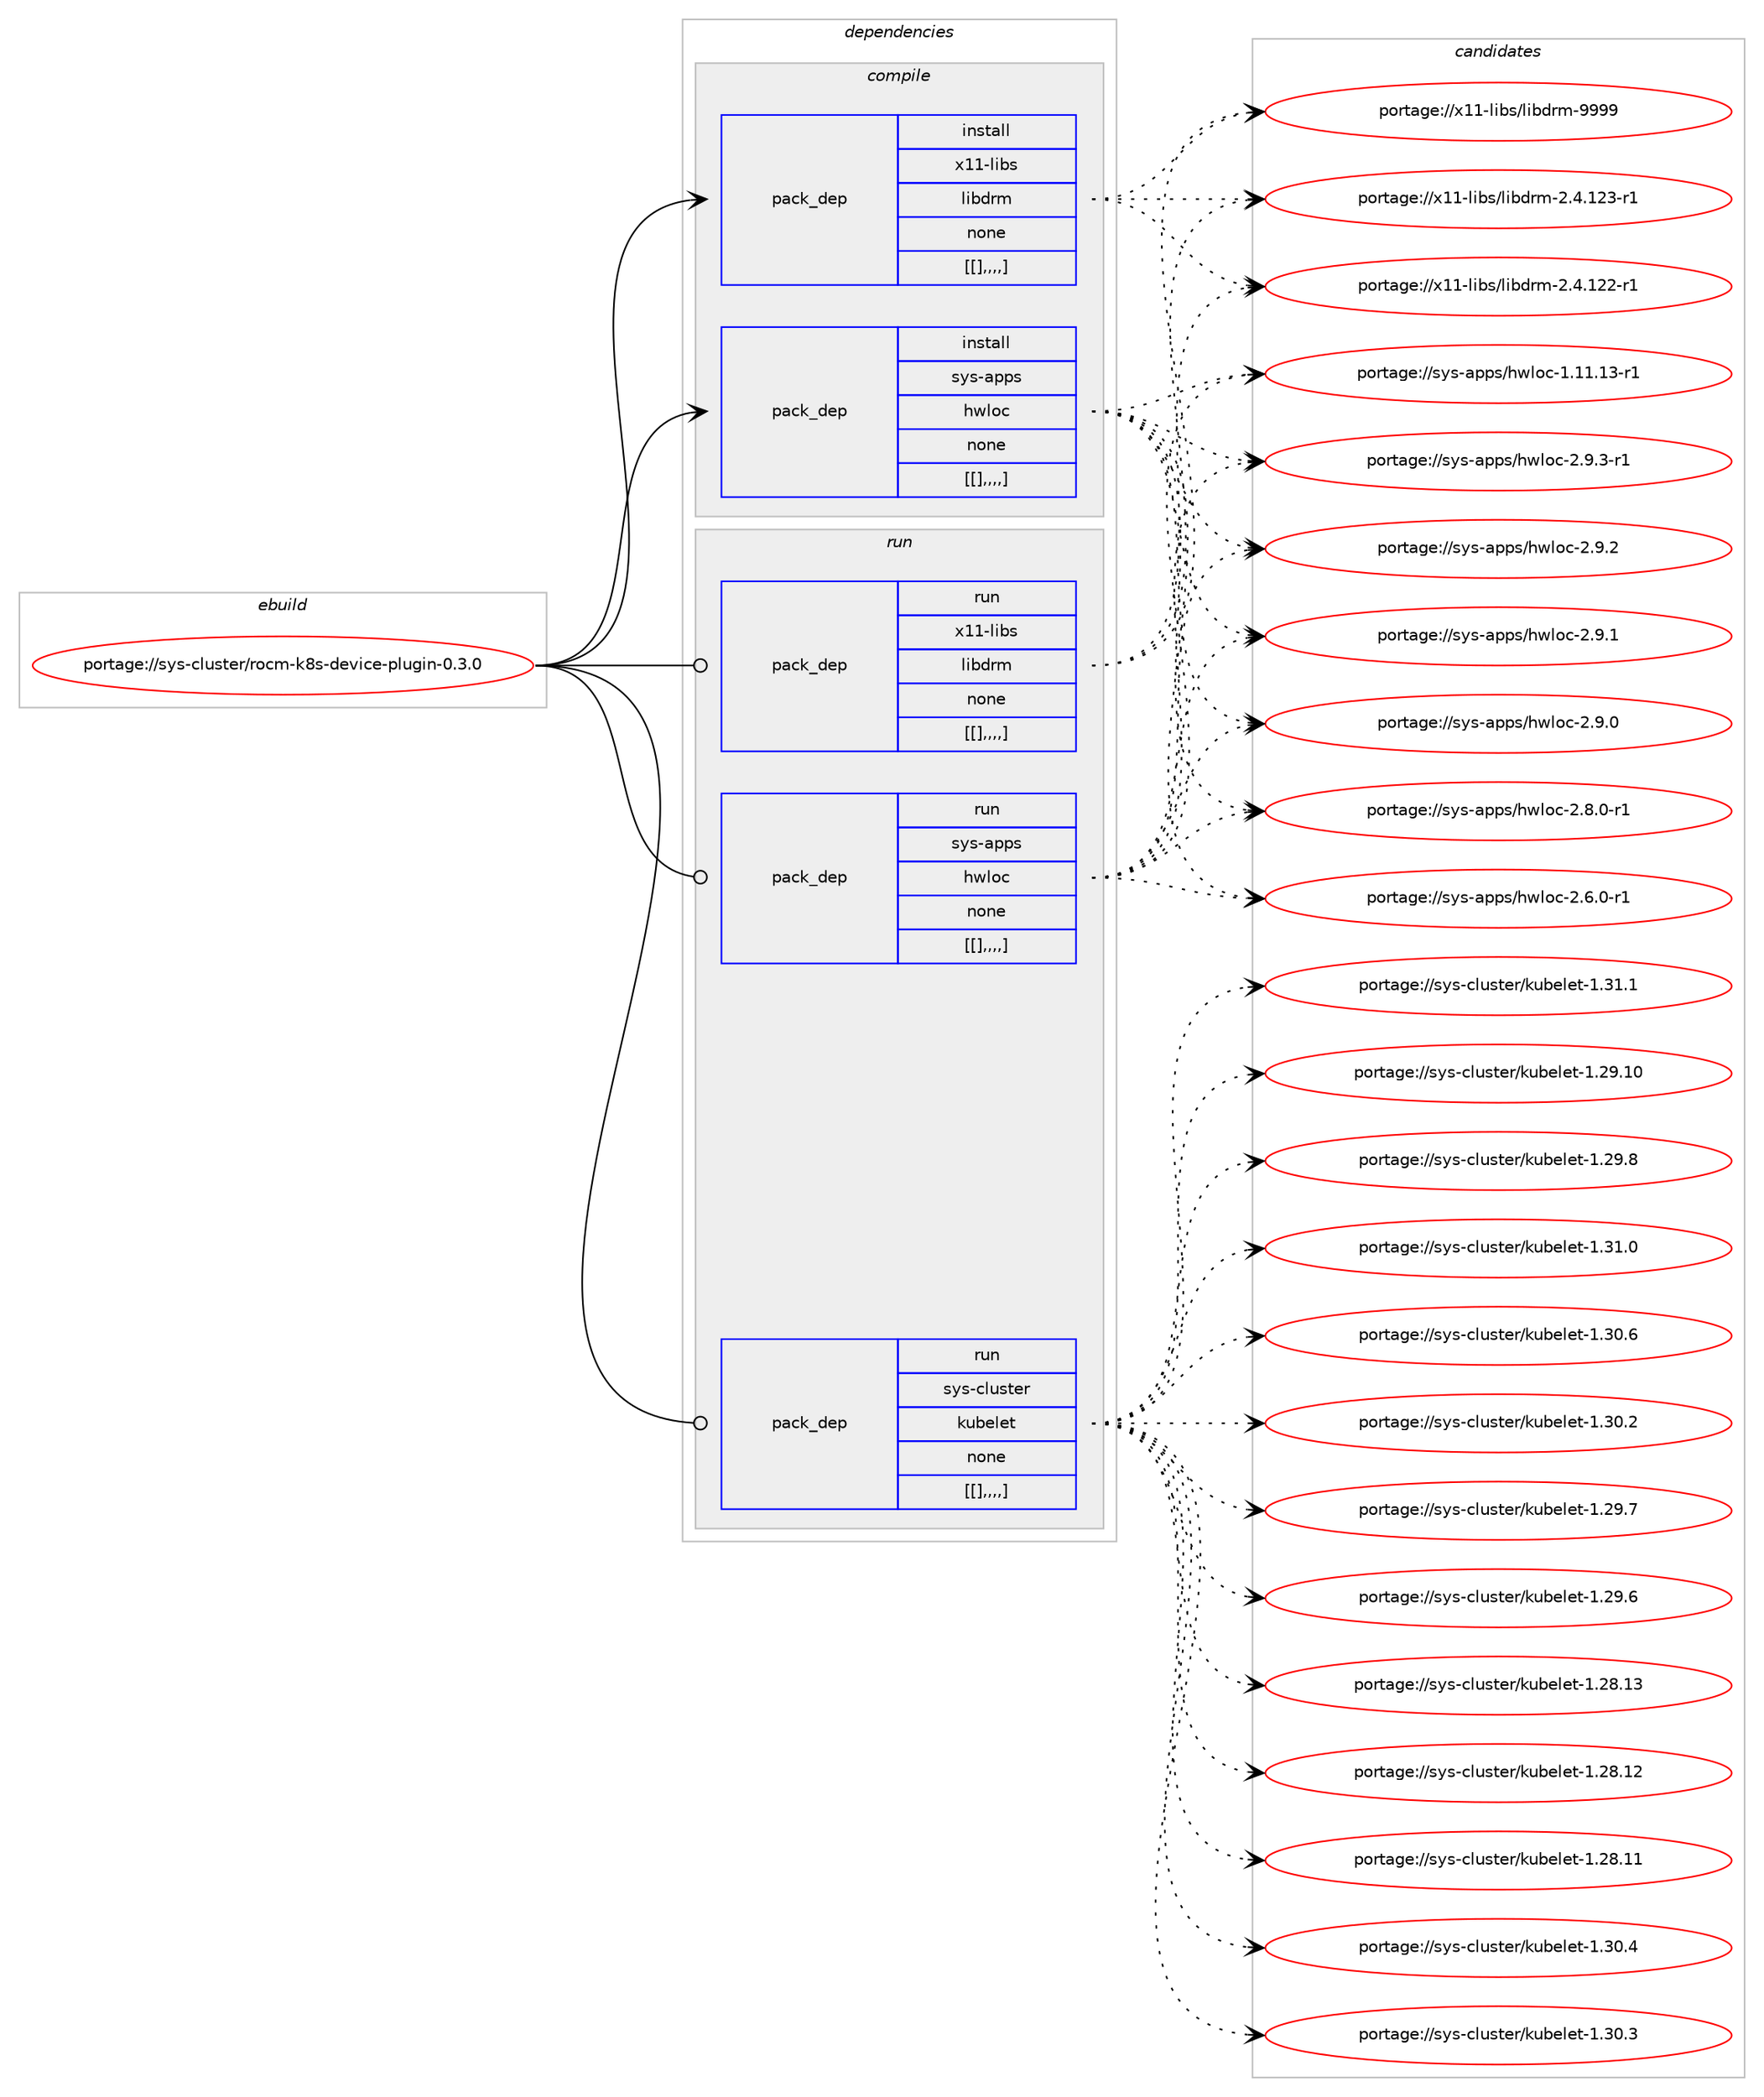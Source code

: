 digraph prolog {

# *************
# Graph options
# *************

newrank=true;
concentrate=true;
compound=true;
graph [rankdir=LR,fontname=Helvetica,fontsize=10,ranksep=1.5];#, ranksep=2.5, nodesep=0.2];
edge  [arrowhead=vee];
node  [fontname=Helvetica,fontsize=10];

# **********
# The ebuild
# **********

subgraph cluster_leftcol {
color=gray;
label=<<i>ebuild</i>>;
id [label="portage://sys-cluster/rocm-k8s-device-plugin-0.3.0", color=red, width=4, href="../sys-cluster/rocm-k8s-device-plugin-0.3.0.svg"];
}

# ****************
# The dependencies
# ****************

subgraph cluster_midcol {
color=gray;
label=<<i>dependencies</i>>;
subgraph cluster_compile {
fillcolor="#eeeeee";
style=filled;
label=<<i>compile</i>>;
subgraph pack330078 {
dependency454556 [label=<<TABLE BORDER="0" CELLBORDER="1" CELLSPACING="0" CELLPADDING="4" WIDTH="220"><TR><TD ROWSPAN="6" CELLPADDING="30">pack_dep</TD></TR><TR><TD WIDTH="110">install</TD></TR><TR><TD>sys-apps</TD></TR><TR><TD>hwloc</TD></TR><TR><TD>none</TD></TR><TR><TD>[[],,,,]</TD></TR></TABLE>>, shape=none, color=blue];
}
id:e -> dependency454556:w [weight=20,style="solid",arrowhead="vee"];
subgraph pack330123 {
dependency454617 [label=<<TABLE BORDER="0" CELLBORDER="1" CELLSPACING="0" CELLPADDING="4" WIDTH="220"><TR><TD ROWSPAN="6" CELLPADDING="30">pack_dep</TD></TR><TR><TD WIDTH="110">install</TD></TR><TR><TD>x11-libs</TD></TR><TR><TD>libdrm</TD></TR><TR><TD>none</TD></TR><TR><TD>[[],,,,]</TD></TR></TABLE>>, shape=none, color=blue];
}
id:e -> dependency454617:w [weight=20,style="solid",arrowhead="vee"];
}
subgraph cluster_compileandrun {
fillcolor="#eeeeee";
style=filled;
label=<<i>compile and run</i>>;
}
subgraph cluster_run {
fillcolor="#eeeeee";
style=filled;
label=<<i>run</i>>;
subgraph pack330143 {
dependency454622 [label=<<TABLE BORDER="0" CELLBORDER="1" CELLSPACING="0" CELLPADDING="4" WIDTH="220"><TR><TD ROWSPAN="6" CELLPADDING="30">pack_dep</TD></TR><TR><TD WIDTH="110">run</TD></TR><TR><TD>sys-apps</TD></TR><TR><TD>hwloc</TD></TR><TR><TD>none</TD></TR><TR><TD>[[],,,,]</TD></TR></TABLE>>, shape=none, color=blue];
}
id:e -> dependency454622:w [weight=20,style="solid",arrowhead="odot"];
subgraph pack330158 {
dependency454685 [label=<<TABLE BORDER="0" CELLBORDER="1" CELLSPACING="0" CELLPADDING="4" WIDTH="220"><TR><TD ROWSPAN="6" CELLPADDING="30">pack_dep</TD></TR><TR><TD WIDTH="110">run</TD></TR><TR><TD>sys-cluster</TD></TR><TR><TD>kubelet</TD></TR><TR><TD>none</TD></TR><TR><TD>[[],,,,]</TD></TR></TABLE>>, shape=none, color=blue];
}
id:e -> dependency454685:w [weight=20,style="solid",arrowhead="odot"];
subgraph pack330194 {
dependency454690 [label=<<TABLE BORDER="0" CELLBORDER="1" CELLSPACING="0" CELLPADDING="4" WIDTH="220"><TR><TD ROWSPAN="6" CELLPADDING="30">pack_dep</TD></TR><TR><TD WIDTH="110">run</TD></TR><TR><TD>x11-libs</TD></TR><TR><TD>libdrm</TD></TR><TR><TD>none</TD></TR><TR><TD>[[],,,,]</TD></TR></TABLE>>, shape=none, color=blue];
}
id:e -> dependency454690:w [weight=20,style="solid",arrowhead="odot"];
}
}

# **************
# The candidates
# **************

subgraph cluster_choices {
rank=same;
color=gray;
label=<<i>candidates</i>>;

subgraph choice329331 {
color=black;
nodesep=1;
choice115121115459711211211547104119108111994550465746514511449 [label="portage://sys-apps/hwloc-2.9.3-r1", color=red, width=4,href="../sys-apps/hwloc-2.9.3-r1.svg"];
choice11512111545971121121154710411910811199455046574650 [label="portage://sys-apps/hwloc-2.9.2", color=red, width=4,href="../sys-apps/hwloc-2.9.2.svg"];
choice11512111545971121121154710411910811199455046574649 [label="portage://sys-apps/hwloc-2.9.1", color=red, width=4,href="../sys-apps/hwloc-2.9.1.svg"];
choice11512111545971121121154710411910811199455046574648 [label="portage://sys-apps/hwloc-2.9.0", color=red, width=4,href="../sys-apps/hwloc-2.9.0.svg"];
choice115121115459711211211547104119108111994550465646484511449 [label="portage://sys-apps/hwloc-2.8.0-r1", color=red, width=4,href="../sys-apps/hwloc-2.8.0-r1.svg"];
choice115121115459711211211547104119108111994550465446484511449 [label="portage://sys-apps/hwloc-2.6.0-r1", color=red, width=4,href="../sys-apps/hwloc-2.6.0-r1.svg"];
choice1151211154597112112115471041191081119945494649494649514511449 [label="portage://sys-apps/hwloc-1.11.13-r1", color=red, width=4,href="../sys-apps/hwloc-1.11.13-r1.svg"];
dependency454556:e -> choice115121115459711211211547104119108111994550465746514511449:w [style=dotted,weight="100"];
dependency454556:e -> choice11512111545971121121154710411910811199455046574650:w [style=dotted,weight="100"];
dependency454556:e -> choice11512111545971121121154710411910811199455046574649:w [style=dotted,weight="100"];
dependency454556:e -> choice11512111545971121121154710411910811199455046574648:w [style=dotted,weight="100"];
dependency454556:e -> choice115121115459711211211547104119108111994550465646484511449:w [style=dotted,weight="100"];
dependency454556:e -> choice115121115459711211211547104119108111994550465446484511449:w [style=dotted,weight="100"];
dependency454556:e -> choice1151211154597112112115471041191081119945494649494649514511449:w [style=dotted,weight="100"];
}
subgraph choice329346 {
color=black;
nodesep=1;
choice1204949451081059811547108105981001141094557575757 [label="portage://x11-libs/libdrm-9999", color=red, width=4,href="../x11-libs/libdrm-9999.svg"];
choice12049494510810598115471081059810011410945504652464950514511449 [label="portage://x11-libs/libdrm-2.4.123-r1", color=red, width=4,href="../x11-libs/libdrm-2.4.123-r1.svg"];
choice12049494510810598115471081059810011410945504652464950504511449 [label="portage://x11-libs/libdrm-2.4.122-r1", color=red, width=4,href="../x11-libs/libdrm-2.4.122-r1.svg"];
dependency454617:e -> choice1204949451081059811547108105981001141094557575757:w [style=dotted,weight="100"];
dependency454617:e -> choice12049494510810598115471081059810011410945504652464950514511449:w [style=dotted,weight="100"];
dependency454617:e -> choice12049494510810598115471081059810011410945504652464950504511449:w [style=dotted,weight="100"];
}
subgraph choice329377 {
color=black;
nodesep=1;
choice115121115459711211211547104119108111994550465746514511449 [label="portage://sys-apps/hwloc-2.9.3-r1", color=red, width=4,href="../sys-apps/hwloc-2.9.3-r1.svg"];
choice11512111545971121121154710411910811199455046574650 [label="portage://sys-apps/hwloc-2.9.2", color=red, width=4,href="../sys-apps/hwloc-2.9.2.svg"];
choice11512111545971121121154710411910811199455046574649 [label="portage://sys-apps/hwloc-2.9.1", color=red, width=4,href="../sys-apps/hwloc-2.9.1.svg"];
choice11512111545971121121154710411910811199455046574648 [label="portage://sys-apps/hwloc-2.9.0", color=red, width=4,href="../sys-apps/hwloc-2.9.0.svg"];
choice115121115459711211211547104119108111994550465646484511449 [label="portage://sys-apps/hwloc-2.8.0-r1", color=red, width=4,href="../sys-apps/hwloc-2.8.0-r1.svg"];
choice115121115459711211211547104119108111994550465446484511449 [label="portage://sys-apps/hwloc-2.6.0-r1", color=red, width=4,href="../sys-apps/hwloc-2.6.0-r1.svg"];
choice1151211154597112112115471041191081119945494649494649514511449 [label="portage://sys-apps/hwloc-1.11.13-r1", color=red, width=4,href="../sys-apps/hwloc-1.11.13-r1.svg"];
dependency454622:e -> choice115121115459711211211547104119108111994550465746514511449:w [style=dotted,weight="100"];
dependency454622:e -> choice11512111545971121121154710411910811199455046574650:w [style=dotted,weight="100"];
dependency454622:e -> choice11512111545971121121154710411910811199455046574649:w [style=dotted,weight="100"];
dependency454622:e -> choice11512111545971121121154710411910811199455046574648:w [style=dotted,weight="100"];
dependency454622:e -> choice115121115459711211211547104119108111994550465646484511449:w [style=dotted,weight="100"];
dependency454622:e -> choice115121115459711211211547104119108111994550465446484511449:w [style=dotted,weight="100"];
dependency454622:e -> choice1151211154597112112115471041191081119945494649494649514511449:w [style=dotted,weight="100"];
}
subgraph choice329386 {
color=black;
nodesep=1;
choice1151211154599108117115116101114471071179810110810111645494651494649 [label="portage://sys-cluster/kubelet-1.31.1", color=red, width=4,href="../sys-cluster/kubelet-1.31.1.svg"];
choice1151211154599108117115116101114471071179810110810111645494651494648 [label="portage://sys-cluster/kubelet-1.31.0", color=red, width=4,href="../sys-cluster/kubelet-1.31.0.svg"];
choice1151211154599108117115116101114471071179810110810111645494651484654 [label="portage://sys-cluster/kubelet-1.30.6", color=red, width=4,href="../sys-cluster/kubelet-1.30.6.svg"];
choice1151211154599108117115116101114471071179810110810111645494651484652 [label="portage://sys-cluster/kubelet-1.30.4", color=red, width=4,href="../sys-cluster/kubelet-1.30.4.svg"];
choice1151211154599108117115116101114471071179810110810111645494651484651 [label="portage://sys-cluster/kubelet-1.30.3", color=red, width=4,href="../sys-cluster/kubelet-1.30.3.svg"];
choice1151211154599108117115116101114471071179810110810111645494651484650 [label="portage://sys-cluster/kubelet-1.30.2", color=red, width=4,href="../sys-cluster/kubelet-1.30.2.svg"];
choice115121115459910811711511610111447107117981011081011164549465057464948 [label="portage://sys-cluster/kubelet-1.29.10", color=red, width=4,href="../sys-cluster/kubelet-1.29.10.svg"];
choice1151211154599108117115116101114471071179810110810111645494650574656 [label="portage://sys-cluster/kubelet-1.29.8", color=red, width=4,href="../sys-cluster/kubelet-1.29.8.svg"];
choice1151211154599108117115116101114471071179810110810111645494650574655 [label="portage://sys-cluster/kubelet-1.29.7", color=red, width=4,href="../sys-cluster/kubelet-1.29.7.svg"];
choice1151211154599108117115116101114471071179810110810111645494650574654 [label="portage://sys-cluster/kubelet-1.29.6", color=red, width=4,href="../sys-cluster/kubelet-1.29.6.svg"];
choice115121115459910811711511610111447107117981011081011164549465056464951 [label="portage://sys-cluster/kubelet-1.28.13", color=red, width=4,href="../sys-cluster/kubelet-1.28.13.svg"];
choice115121115459910811711511610111447107117981011081011164549465056464950 [label="portage://sys-cluster/kubelet-1.28.12", color=red, width=4,href="../sys-cluster/kubelet-1.28.12.svg"];
choice115121115459910811711511610111447107117981011081011164549465056464949 [label="portage://sys-cluster/kubelet-1.28.11", color=red, width=4,href="../sys-cluster/kubelet-1.28.11.svg"];
dependency454685:e -> choice1151211154599108117115116101114471071179810110810111645494651494649:w [style=dotted,weight="100"];
dependency454685:e -> choice1151211154599108117115116101114471071179810110810111645494651494648:w [style=dotted,weight="100"];
dependency454685:e -> choice1151211154599108117115116101114471071179810110810111645494651484654:w [style=dotted,weight="100"];
dependency454685:e -> choice1151211154599108117115116101114471071179810110810111645494651484652:w [style=dotted,weight="100"];
dependency454685:e -> choice1151211154599108117115116101114471071179810110810111645494651484651:w [style=dotted,weight="100"];
dependency454685:e -> choice1151211154599108117115116101114471071179810110810111645494651484650:w [style=dotted,weight="100"];
dependency454685:e -> choice115121115459910811711511610111447107117981011081011164549465057464948:w [style=dotted,weight="100"];
dependency454685:e -> choice1151211154599108117115116101114471071179810110810111645494650574656:w [style=dotted,weight="100"];
dependency454685:e -> choice1151211154599108117115116101114471071179810110810111645494650574655:w [style=dotted,weight="100"];
dependency454685:e -> choice1151211154599108117115116101114471071179810110810111645494650574654:w [style=dotted,weight="100"];
dependency454685:e -> choice115121115459910811711511610111447107117981011081011164549465056464951:w [style=dotted,weight="100"];
dependency454685:e -> choice115121115459910811711511610111447107117981011081011164549465056464950:w [style=dotted,weight="100"];
dependency454685:e -> choice115121115459910811711511610111447107117981011081011164549465056464949:w [style=dotted,weight="100"];
}
subgraph choice329404 {
color=black;
nodesep=1;
choice1204949451081059811547108105981001141094557575757 [label="portage://x11-libs/libdrm-9999", color=red, width=4,href="../x11-libs/libdrm-9999.svg"];
choice12049494510810598115471081059810011410945504652464950514511449 [label="portage://x11-libs/libdrm-2.4.123-r1", color=red, width=4,href="../x11-libs/libdrm-2.4.123-r1.svg"];
choice12049494510810598115471081059810011410945504652464950504511449 [label="portage://x11-libs/libdrm-2.4.122-r1", color=red, width=4,href="../x11-libs/libdrm-2.4.122-r1.svg"];
dependency454690:e -> choice1204949451081059811547108105981001141094557575757:w [style=dotted,weight="100"];
dependency454690:e -> choice12049494510810598115471081059810011410945504652464950514511449:w [style=dotted,weight="100"];
dependency454690:e -> choice12049494510810598115471081059810011410945504652464950504511449:w [style=dotted,weight="100"];
}
}

}
